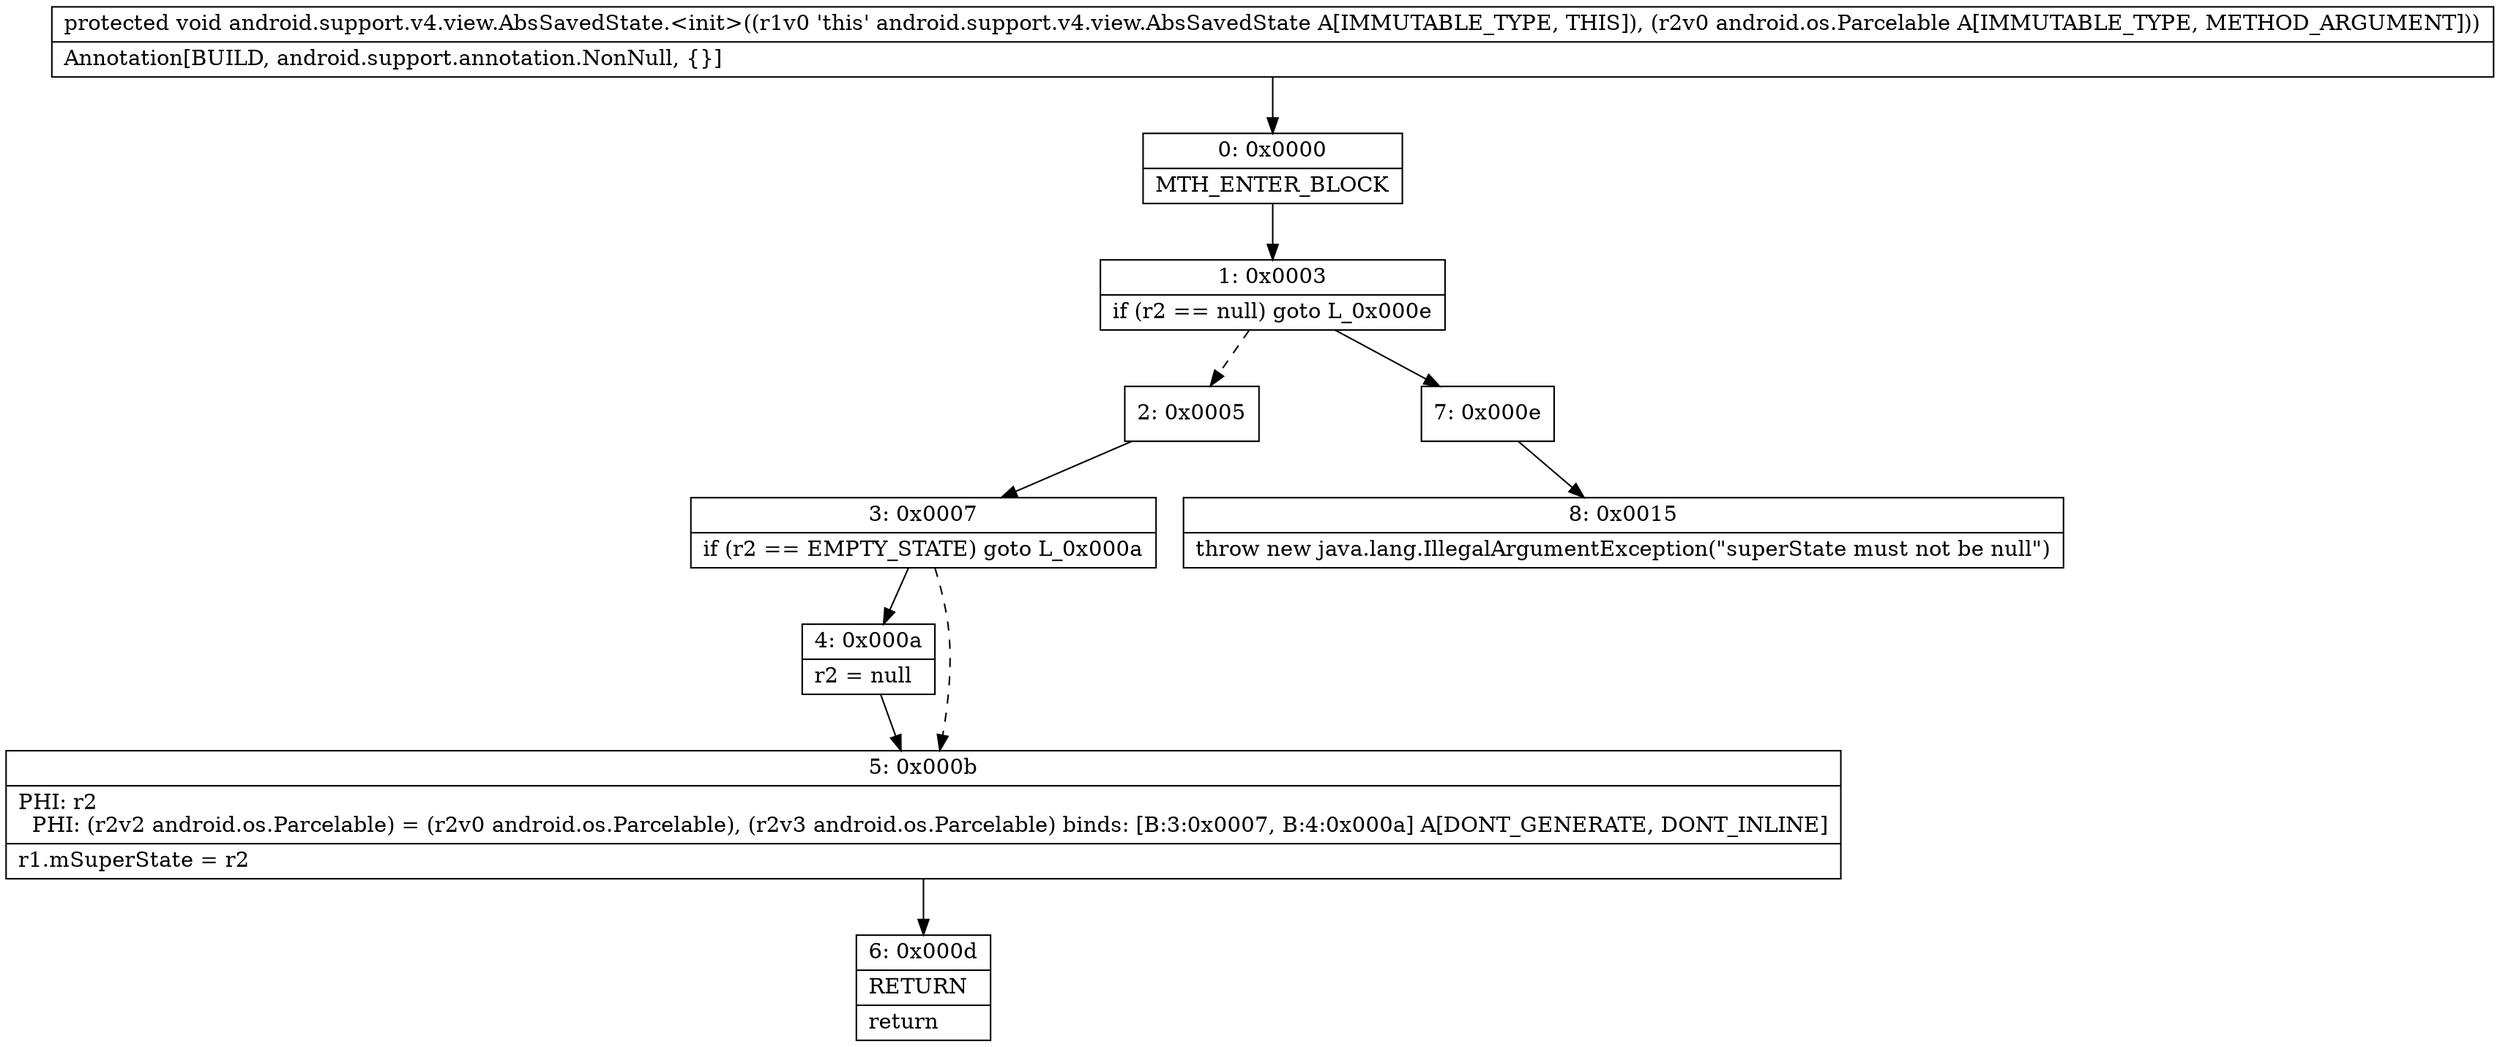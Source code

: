digraph "CFG forandroid.support.v4.view.AbsSavedState.\<init\>(Landroid\/os\/Parcelable;)V" {
Node_0 [shape=record,label="{0\:\ 0x0000|MTH_ENTER_BLOCK\l}"];
Node_1 [shape=record,label="{1\:\ 0x0003|if (r2 == null) goto L_0x000e\l}"];
Node_2 [shape=record,label="{2\:\ 0x0005}"];
Node_3 [shape=record,label="{3\:\ 0x0007|if (r2 == EMPTY_STATE) goto L_0x000a\l}"];
Node_4 [shape=record,label="{4\:\ 0x000a|r2 = null\l}"];
Node_5 [shape=record,label="{5\:\ 0x000b|PHI: r2 \l  PHI: (r2v2 android.os.Parcelable) = (r2v0 android.os.Parcelable), (r2v3 android.os.Parcelable) binds: [B:3:0x0007, B:4:0x000a] A[DONT_GENERATE, DONT_INLINE]\l|r1.mSuperState = r2\l}"];
Node_6 [shape=record,label="{6\:\ 0x000d|RETURN\l|return\l}"];
Node_7 [shape=record,label="{7\:\ 0x000e}"];
Node_8 [shape=record,label="{8\:\ 0x0015|throw new java.lang.IllegalArgumentException(\"superState must not be null\")\l}"];
MethodNode[shape=record,label="{protected void android.support.v4.view.AbsSavedState.\<init\>((r1v0 'this' android.support.v4.view.AbsSavedState A[IMMUTABLE_TYPE, THIS]), (r2v0 android.os.Parcelable A[IMMUTABLE_TYPE, METHOD_ARGUMENT]))  | Annotation[BUILD, android.support.annotation.NonNull, \{\}]\l}"];
MethodNode -> Node_0;
Node_0 -> Node_1;
Node_1 -> Node_2[style=dashed];
Node_1 -> Node_7;
Node_2 -> Node_3;
Node_3 -> Node_4;
Node_3 -> Node_5[style=dashed];
Node_4 -> Node_5;
Node_5 -> Node_6;
Node_7 -> Node_8;
}

